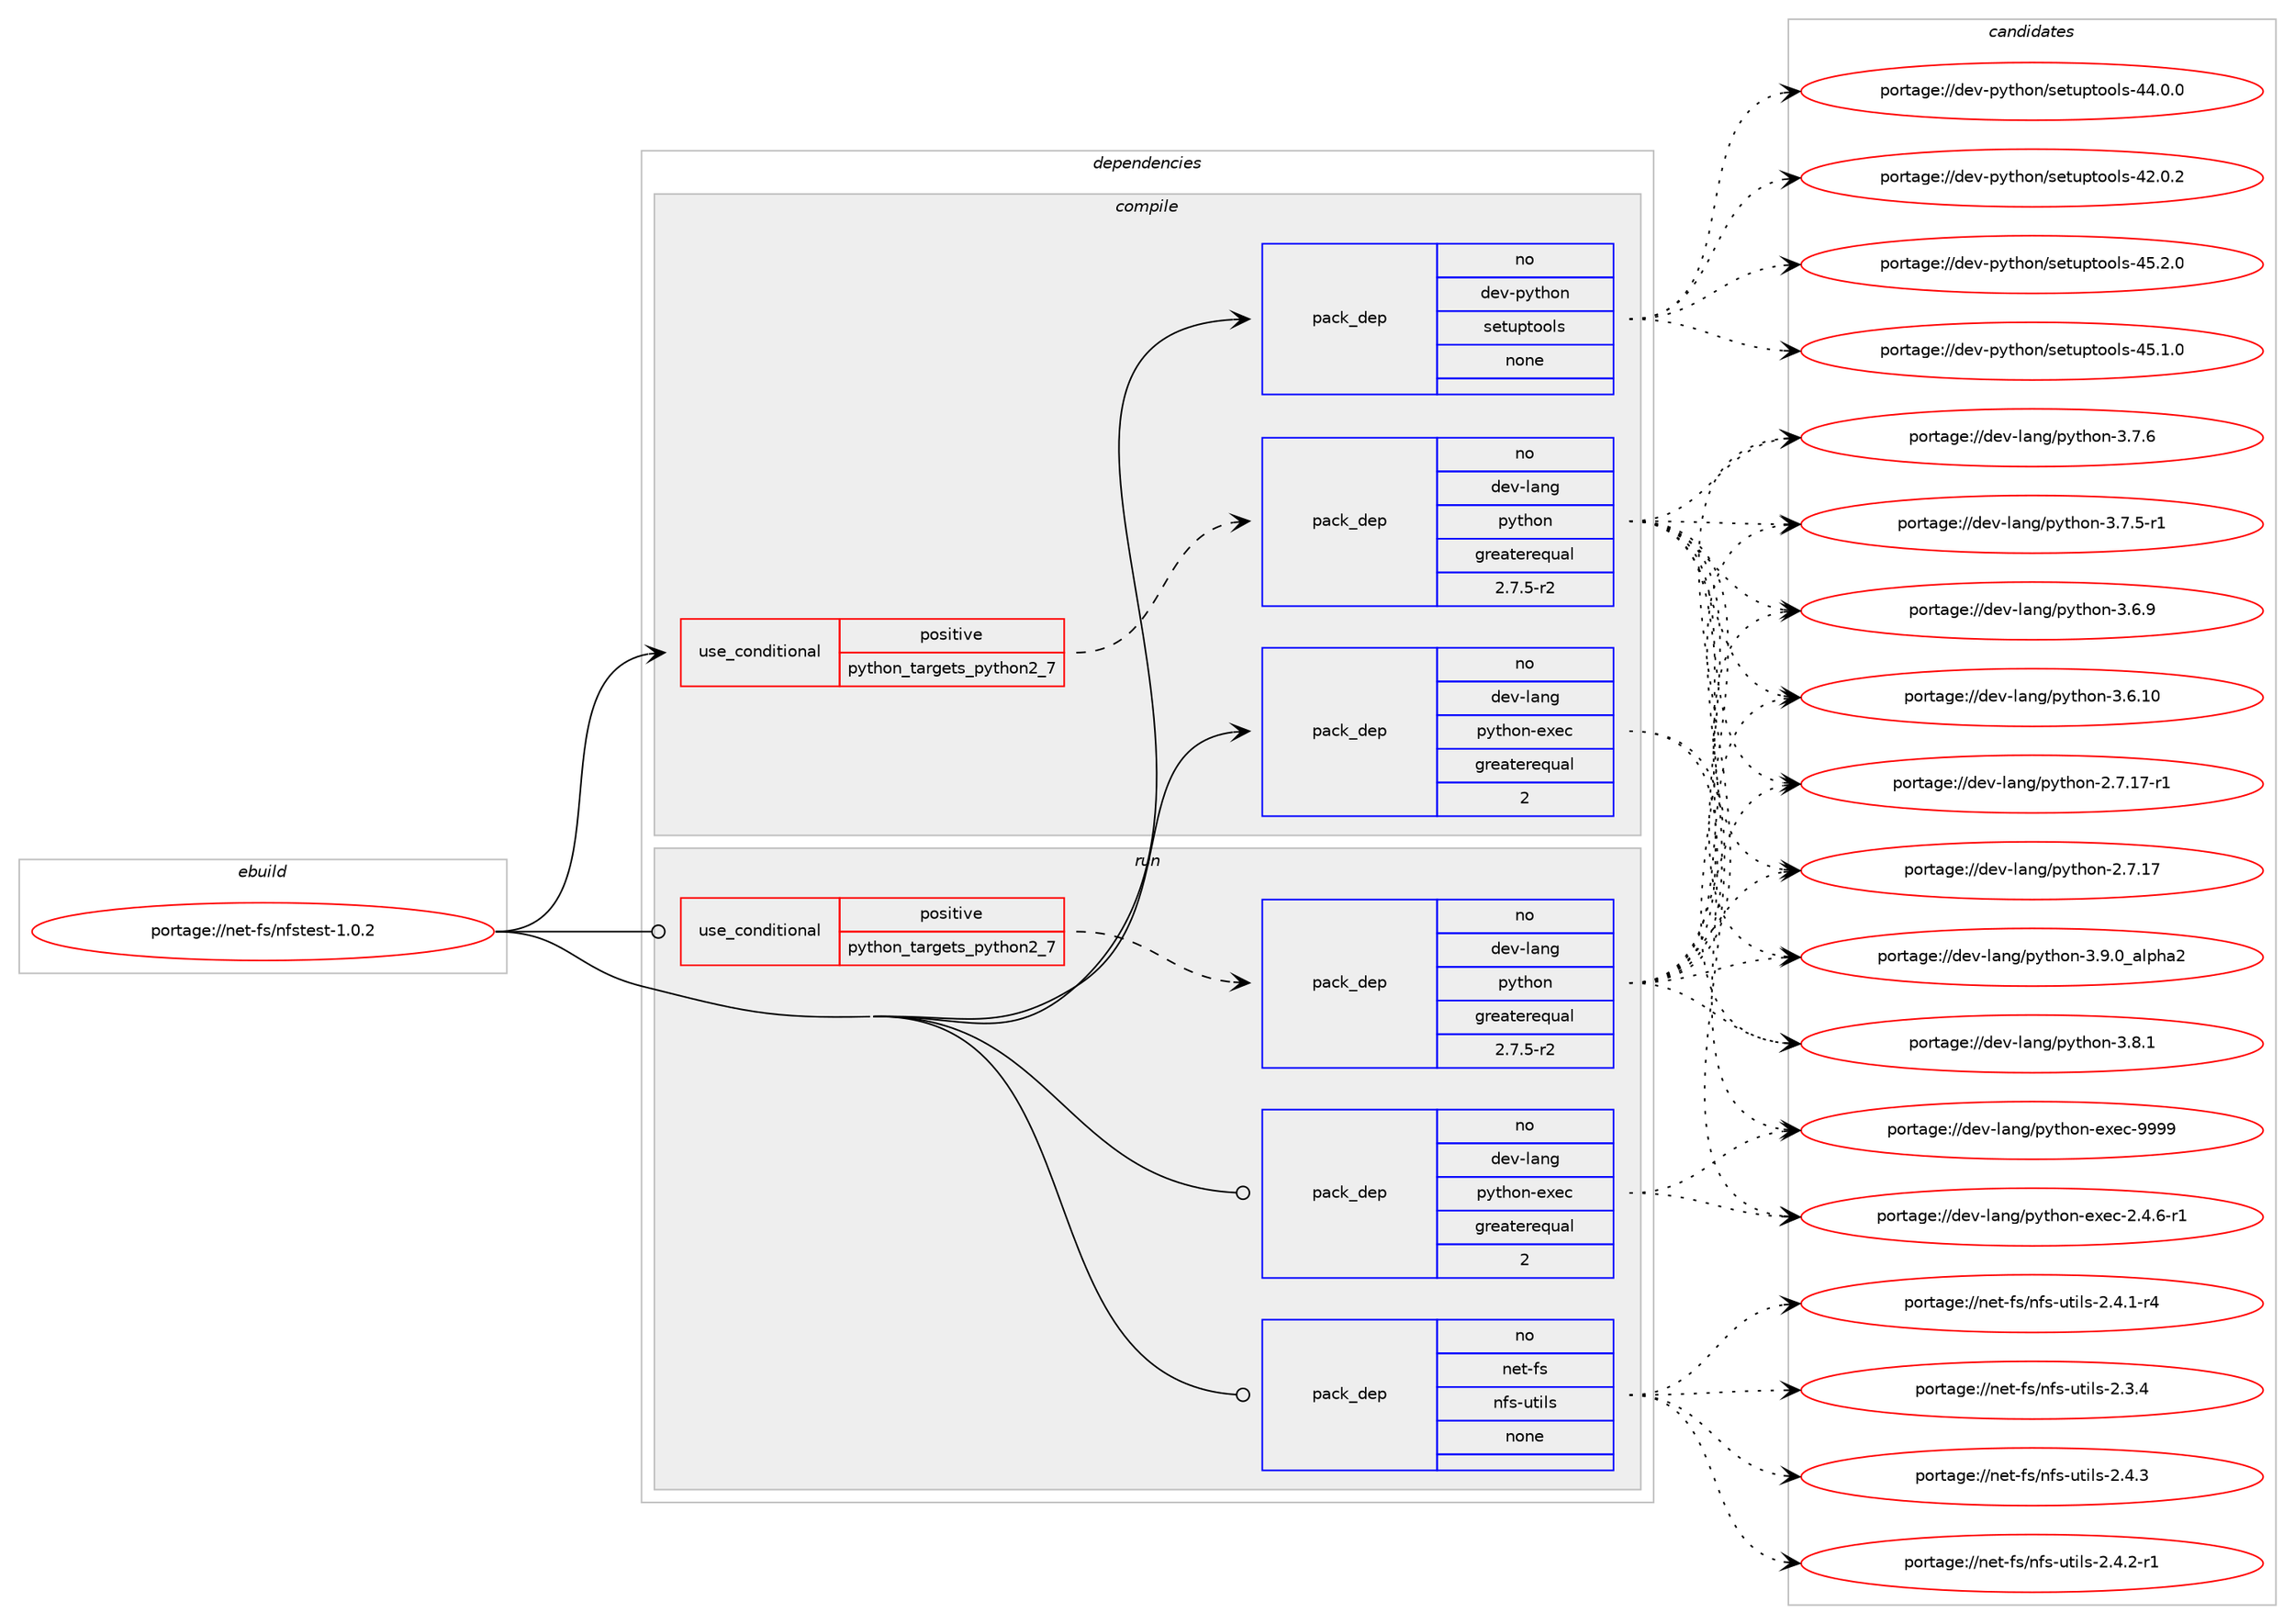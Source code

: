 digraph prolog {

# *************
# Graph options
# *************

newrank=true;
concentrate=true;
compound=true;
graph [rankdir=LR,fontname=Helvetica,fontsize=10,ranksep=1.5];#, ranksep=2.5, nodesep=0.2];
edge  [arrowhead=vee];
node  [fontname=Helvetica,fontsize=10];

# **********
# The ebuild
# **********

subgraph cluster_leftcol {
color=gray;
rank=same;
label=<<i>ebuild</i>>;
id [label="portage://net-fs/nfstest-1.0.2", color=red, width=4, href="../net-fs/nfstest-1.0.2.svg"];
}

# ****************
# The dependencies
# ****************

subgraph cluster_midcol {
color=gray;
label=<<i>dependencies</i>>;
subgraph cluster_compile {
fillcolor="#eeeeee";
style=filled;
label=<<i>compile</i>>;
subgraph cond33295 {
dependency151816 [label=<<TABLE BORDER="0" CELLBORDER="1" CELLSPACING="0" CELLPADDING="4"><TR><TD ROWSPAN="3" CELLPADDING="10">use_conditional</TD></TR><TR><TD>positive</TD></TR><TR><TD>python_targets_python2_7</TD></TR></TABLE>>, shape=none, color=red];
subgraph pack116060 {
dependency151817 [label=<<TABLE BORDER="0" CELLBORDER="1" CELLSPACING="0" CELLPADDING="4" WIDTH="220"><TR><TD ROWSPAN="6" CELLPADDING="30">pack_dep</TD></TR><TR><TD WIDTH="110">no</TD></TR><TR><TD>dev-lang</TD></TR><TR><TD>python</TD></TR><TR><TD>greaterequal</TD></TR><TR><TD>2.7.5-r2</TD></TR></TABLE>>, shape=none, color=blue];
}
dependency151816:e -> dependency151817:w [weight=20,style="dashed",arrowhead="vee"];
}
id:e -> dependency151816:w [weight=20,style="solid",arrowhead="vee"];
subgraph pack116061 {
dependency151818 [label=<<TABLE BORDER="0" CELLBORDER="1" CELLSPACING="0" CELLPADDING="4" WIDTH="220"><TR><TD ROWSPAN="6" CELLPADDING="30">pack_dep</TD></TR><TR><TD WIDTH="110">no</TD></TR><TR><TD>dev-lang</TD></TR><TR><TD>python-exec</TD></TR><TR><TD>greaterequal</TD></TR><TR><TD>2</TD></TR></TABLE>>, shape=none, color=blue];
}
id:e -> dependency151818:w [weight=20,style="solid",arrowhead="vee"];
subgraph pack116062 {
dependency151819 [label=<<TABLE BORDER="0" CELLBORDER="1" CELLSPACING="0" CELLPADDING="4" WIDTH="220"><TR><TD ROWSPAN="6" CELLPADDING="30">pack_dep</TD></TR><TR><TD WIDTH="110">no</TD></TR><TR><TD>dev-python</TD></TR><TR><TD>setuptools</TD></TR><TR><TD>none</TD></TR><TR><TD></TD></TR></TABLE>>, shape=none, color=blue];
}
id:e -> dependency151819:w [weight=20,style="solid",arrowhead="vee"];
}
subgraph cluster_compileandrun {
fillcolor="#eeeeee";
style=filled;
label=<<i>compile and run</i>>;
}
subgraph cluster_run {
fillcolor="#eeeeee";
style=filled;
label=<<i>run</i>>;
subgraph cond33296 {
dependency151820 [label=<<TABLE BORDER="0" CELLBORDER="1" CELLSPACING="0" CELLPADDING="4"><TR><TD ROWSPAN="3" CELLPADDING="10">use_conditional</TD></TR><TR><TD>positive</TD></TR><TR><TD>python_targets_python2_7</TD></TR></TABLE>>, shape=none, color=red];
subgraph pack116063 {
dependency151821 [label=<<TABLE BORDER="0" CELLBORDER="1" CELLSPACING="0" CELLPADDING="4" WIDTH="220"><TR><TD ROWSPAN="6" CELLPADDING="30">pack_dep</TD></TR><TR><TD WIDTH="110">no</TD></TR><TR><TD>dev-lang</TD></TR><TR><TD>python</TD></TR><TR><TD>greaterequal</TD></TR><TR><TD>2.7.5-r2</TD></TR></TABLE>>, shape=none, color=blue];
}
dependency151820:e -> dependency151821:w [weight=20,style="dashed",arrowhead="vee"];
}
id:e -> dependency151820:w [weight=20,style="solid",arrowhead="odot"];
subgraph pack116064 {
dependency151822 [label=<<TABLE BORDER="0" CELLBORDER="1" CELLSPACING="0" CELLPADDING="4" WIDTH="220"><TR><TD ROWSPAN="6" CELLPADDING="30">pack_dep</TD></TR><TR><TD WIDTH="110">no</TD></TR><TR><TD>dev-lang</TD></TR><TR><TD>python-exec</TD></TR><TR><TD>greaterequal</TD></TR><TR><TD>2</TD></TR></TABLE>>, shape=none, color=blue];
}
id:e -> dependency151822:w [weight=20,style="solid",arrowhead="odot"];
subgraph pack116065 {
dependency151823 [label=<<TABLE BORDER="0" CELLBORDER="1" CELLSPACING="0" CELLPADDING="4" WIDTH="220"><TR><TD ROWSPAN="6" CELLPADDING="30">pack_dep</TD></TR><TR><TD WIDTH="110">no</TD></TR><TR><TD>net-fs</TD></TR><TR><TD>nfs-utils</TD></TR><TR><TD>none</TD></TR><TR><TD></TD></TR></TABLE>>, shape=none, color=blue];
}
id:e -> dependency151823:w [weight=20,style="solid",arrowhead="odot"];
}
}

# **************
# The candidates
# **************

subgraph cluster_choices {
rank=same;
color=gray;
label=<<i>candidates</i>>;

subgraph choice116060 {
color=black;
nodesep=1;
choice10010111845108971101034711212111610411111045514657464895971081121049750 [label="portage://dev-lang/python-3.9.0_alpha2", color=red, width=4,href="../dev-lang/python-3.9.0_alpha2.svg"];
choice100101118451089711010347112121116104111110455146564649 [label="portage://dev-lang/python-3.8.1", color=red, width=4,href="../dev-lang/python-3.8.1.svg"];
choice100101118451089711010347112121116104111110455146554654 [label="portage://dev-lang/python-3.7.6", color=red, width=4,href="../dev-lang/python-3.7.6.svg"];
choice1001011184510897110103471121211161041111104551465546534511449 [label="portage://dev-lang/python-3.7.5-r1", color=red, width=4,href="../dev-lang/python-3.7.5-r1.svg"];
choice100101118451089711010347112121116104111110455146544657 [label="portage://dev-lang/python-3.6.9", color=red, width=4,href="../dev-lang/python-3.6.9.svg"];
choice10010111845108971101034711212111610411111045514654464948 [label="portage://dev-lang/python-3.6.10", color=red, width=4,href="../dev-lang/python-3.6.10.svg"];
choice100101118451089711010347112121116104111110455046554649554511449 [label="portage://dev-lang/python-2.7.17-r1", color=red, width=4,href="../dev-lang/python-2.7.17-r1.svg"];
choice10010111845108971101034711212111610411111045504655464955 [label="portage://dev-lang/python-2.7.17", color=red, width=4,href="../dev-lang/python-2.7.17.svg"];
dependency151817:e -> choice10010111845108971101034711212111610411111045514657464895971081121049750:w [style=dotted,weight="100"];
dependency151817:e -> choice100101118451089711010347112121116104111110455146564649:w [style=dotted,weight="100"];
dependency151817:e -> choice100101118451089711010347112121116104111110455146554654:w [style=dotted,weight="100"];
dependency151817:e -> choice1001011184510897110103471121211161041111104551465546534511449:w [style=dotted,weight="100"];
dependency151817:e -> choice100101118451089711010347112121116104111110455146544657:w [style=dotted,weight="100"];
dependency151817:e -> choice10010111845108971101034711212111610411111045514654464948:w [style=dotted,weight="100"];
dependency151817:e -> choice100101118451089711010347112121116104111110455046554649554511449:w [style=dotted,weight="100"];
dependency151817:e -> choice10010111845108971101034711212111610411111045504655464955:w [style=dotted,weight="100"];
}
subgraph choice116061 {
color=black;
nodesep=1;
choice10010111845108971101034711212111610411111045101120101994557575757 [label="portage://dev-lang/python-exec-9999", color=red, width=4,href="../dev-lang/python-exec-9999.svg"];
choice10010111845108971101034711212111610411111045101120101994550465246544511449 [label="portage://dev-lang/python-exec-2.4.6-r1", color=red, width=4,href="../dev-lang/python-exec-2.4.6-r1.svg"];
dependency151818:e -> choice10010111845108971101034711212111610411111045101120101994557575757:w [style=dotted,weight="100"];
dependency151818:e -> choice10010111845108971101034711212111610411111045101120101994550465246544511449:w [style=dotted,weight="100"];
}
subgraph choice116062 {
color=black;
nodesep=1;
choice100101118451121211161041111104711510111611711211611111110811545525346504648 [label="portage://dev-python/setuptools-45.2.0", color=red, width=4,href="../dev-python/setuptools-45.2.0.svg"];
choice100101118451121211161041111104711510111611711211611111110811545525346494648 [label="portage://dev-python/setuptools-45.1.0", color=red, width=4,href="../dev-python/setuptools-45.1.0.svg"];
choice100101118451121211161041111104711510111611711211611111110811545525246484648 [label="portage://dev-python/setuptools-44.0.0", color=red, width=4,href="../dev-python/setuptools-44.0.0.svg"];
choice100101118451121211161041111104711510111611711211611111110811545525046484650 [label="portage://dev-python/setuptools-42.0.2", color=red, width=4,href="../dev-python/setuptools-42.0.2.svg"];
dependency151819:e -> choice100101118451121211161041111104711510111611711211611111110811545525346504648:w [style=dotted,weight="100"];
dependency151819:e -> choice100101118451121211161041111104711510111611711211611111110811545525346494648:w [style=dotted,weight="100"];
dependency151819:e -> choice100101118451121211161041111104711510111611711211611111110811545525246484648:w [style=dotted,weight="100"];
dependency151819:e -> choice100101118451121211161041111104711510111611711211611111110811545525046484650:w [style=dotted,weight="100"];
}
subgraph choice116063 {
color=black;
nodesep=1;
choice10010111845108971101034711212111610411111045514657464895971081121049750 [label="portage://dev-lang/python-3.9.0_alpha2", color=red, width=4,href="../dev-lang/python-3.9.0_alpha2.svg"];
choice100101118451089711010347112121116104111110455146564649 [label="portage://dev-lang/python-3.8.1", color=red, width=4,href="../dev-lang/python-3.8.1.svg"];
choice100101118451089711010347112121116104111110455146554654 [label="portage://dev-lang/python-3.7.6", color=red, width=4,href="../dev-lang/python-3.7.6.svg"];
choice1001011184510897110103471121211161041111104551465546534511449 [label="portage://dev-lang/python-3.7.5-r1", color=red, width=4,href="../dev-lang/python-3.7.5-r1.svg"];
choice100101118451089711010347112121116104111110455146544657 [label="portage://dev-lang/python-3.6.9", color=red, width=4,href="../dev-lang/python-3.6.9.svg"];
choice10010111845108971101034711212111610411111045514654464948 [label="portage://dev-lang/python-3.6.10", color=red, width=4,href="../dev-lang/python-3.6.10.svg"];
choice100101118451089711010347112121116104111110455046554649554511449 [label="portage://dev-lang/python-2.7.17-r1", color=red, width=4,href="../dev-lang/python-2.7.17-r1.svg"];
choice10010111845108971101034711212111610411111045504655464955 [label="portage://dev-lang/python-2.7.17", color=red, width=4,href="../dev-lang/python-2.7.17.svg"];
dependency151821:e -> choice10010111845108971101034711212111610411111045514657464895971081121049750:w [style=dotted,weight="100"];
dependency151821:e -> choice100101118451089711010347112121116104111110455146564649:w [style=dotted,weight="100"];
dependency151821:e -> choice100101118451089711010347112121116104111110455146554654:w [style=dotted,weight="100"];
dependency151821:e -> choice1001011184510897110103471121211161041111104551465546534511449:w [style=dotted,weight="100"];
dependency151821:e -> choice100101118451089711010347112121116104111110455146544657:w [style=dotted,weight="100"];
dependency151821:e -> choice10010111845108971101034711212111610411111045514654464948:w [style=dotted,weight="100"];
dependency151821:e -> choice100101118451089711010347112121116104111110455046554649554511449:w [style=dotted,weight="100"];
dependency151821:e -> choice10010111845108971101034711212111610411111045504655464955:w [style=dotted,weight="100"];
}
subgraph choice116064 {
color=black;
nodesep=1;
choice10010111845108971101034711212111610411111045101120101994557575757 [label="portage://dev-lang/python-exec-9999", color=red, width=4,href="../dev-lang/python-exec-9999.svg"];
choice10010111845108971101034711212111610411111045101120101994550465246544511449 [label="portage://dev-lang/python-exec-2.4.6-r1", color=red, width=4,href="../dev-lang/python-exec-2.4.6-r1.svg"];
dependency151822:e -> choice10010111845108971101034711212111610411111045101120101994557575757:w [style=dotted,weight="100"];
dependency151822:e -> choice10010111845108971101034711212111610411111045101120101994550465246544511449:w [style=dotted,weight="100"];
}
subgraph choice116065 {
color=black;
nodesep=1;
choice110101116451021154711010211545117116105108115455046524651 [label="portage://net-fs/nfs-utils-2.4.3", color=red, width=4,href="../net-fs/nfs-utils-2.4.3.svg"];
choice1101011164510211547110102115451171161051081154550465246504511449 [label="portage://net-fs/nfs-utils-2.4.2-r1", color=red, width=4,href="../net-fs/nfs-utils-2.4.2-r1.svg"];
choice1101011164510211547110102115451171161051081154550465246494511452 [label="portage://net-fs/nfs-utils-2.4.1-r4", color=red, width=4,href="../net-fs/nfs-utils-2.4.1-r4.svg"];
choice110101116451021154711010211545117116105108115455046514652 [label="portage://net-fs/nfs-utils-2.3.4", color=red, width=4,href="../net-fs/nfs-utils-2.3.4.svg"];
dependency151823:e -> choice110101116451021154711010211545117116105108115455046524651:w [style=dotted,weight="100"];
dependency151823:e -> choice1101011164510211547110102115451171161051081154550465246504511449:w [style=dotted,weight="100"];
dependency151823:e -> choice1101011164510211547110102115451171161051081154550465246494511452:w [style=dotted,weight="100"];
dependency151823:e -> choice110101116451021154711010211545117116105108115455046514652:w [style=dotted,weight="100"];
}
}

}
